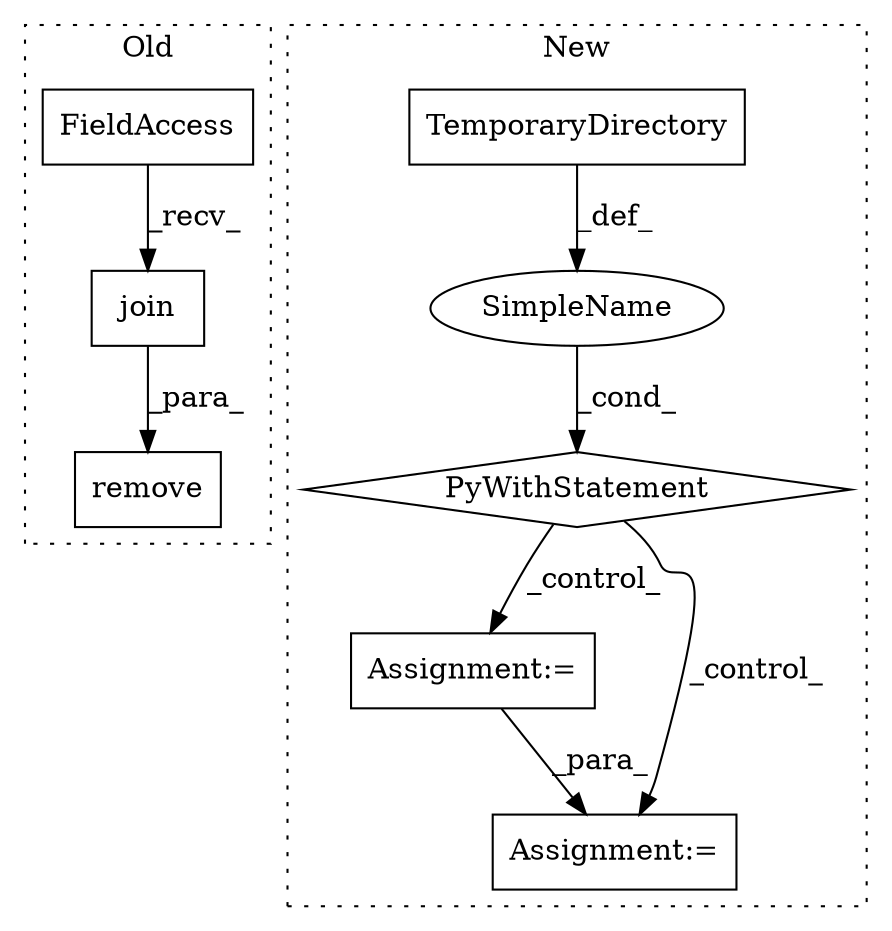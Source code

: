 digraph G {
subgraph cluster0 {
1 [label="join" a="32" s="852,890" l="5,1" shape="box"];
3 [label="remove" a="32" s="837,891" l="7,1" shape="box"];
4 [label="FieldAccess" a="22" s="844" l="7" shape="box"];
label = "Old";
style="dotted";
}
subgraph cluster1 {
2 [label="TemporaryDirectory" a="32" s="572" l="20" shape="box"];
5 [label="PyWithStatement" a="104" s="562,592" l="10,2" shape="diamond"];
6 [label="SimpleName" a="42" s="" l="" shape="ellipse"];
7 [label="Assignment:=" a="7" s="610" l="9" shape="box"];
8 [label="Assignment:=" a="7" s="1917" l="1" shape="box"];
label = "New";
style="dotted";
}
1 -> 3 [label="_para_"];
2 -> 6 [label="_def_"];
4 -> 1 [label="_recv_"];
5 -> 8 [label="_control_"];
5 -> 7 [label="_control_"];
6 -> 5 [label="_cond_"];
7 -> 8 [label="_para_"];
}